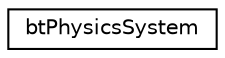digraph "Graphical Class Hierarchy"
{
  edge [fontname="Helvetica",fontsize="10",labelfontname="Helvetica",labelfontsize="10"];
  node [fontname="Helvetica",fontsize="10",shape=record];
  rankdir="LR";
  Node1 [label="btPhysicsSystem",height=0.2,width=0.4,color="black", fillcolor="white", style="filled",URL="$structbt_physics_system.html"];
}
